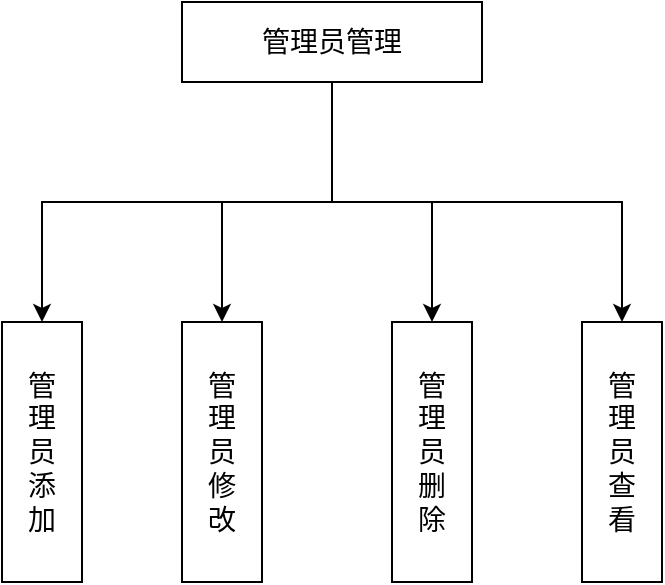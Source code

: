 <mxfile version="10.6.7" type="device"><diagram id="pkcg9ri5yJju0OY3e6RD" name="Page-1"><mxGraphModel dx="1158" dy="567" grid="1" gridSize="10" guides="1" tooltips="1" connect="1" arrows="1" fold="1" page="1" pageScale="1" pageWidth="827" pageHeight="1169" math="0" shadow="0"><root><mxCell id="0"/><mxCell id="1" parent="0"/><mxCell id="Lf-zgYAoM3bcHUkweSgv-9" style="edgeStyle=elbowEdgeStyle;rounded=0;orthogonalLoop=1;jettySize=auto;elbow=vertical;html=1;exitX=0.5;exitY=1;exitDx=0;exitDy=0;entryX=0.5;entryY=0;entryDx=0;entryDy=0;" parent="1" source="Lf-zgYAoM3bcHUkweSgv-1" target="Lf-zgYAoM3bcHUkweSgv-2" edge="1"><mxGeometry relative="1" as="geometry"/></mxCell><mxCell id="Lf-zgYAoM3bcHUkweSgv-10" style="edgeStyle=elbowEdgeStyle;rounded=0;orthogonalLoop=1;jettySize=auto;elbow=vertical;html=1;exitX=0.5;exitY=1;exitDx=0;exitDy=0;entryX=0.5;entryY=0;entryDx=0;entryDy=0;" parent="1" source="Lf-zgYAoM3bcHUkweSgv-1" target="Lf-zgYAoM3bcHUkweSgv-7" edge="1"><mxGeometry relative="1" as="geometry"/></mxCell><mxCell id="Lf-zgYAoM3bcHUkweSgv-11" style="edgeStyle=elbowEdgeStyle;rounded=0;orthogonalLoop=1;jettySize=auto;elbow=vertical;html=1;exitX=0.5;exitY=1;exitDx=0;exitDy=0;entryX=0.5;entryY=0;entryDx=0;entryDy=0;" parent="1" source="Lf-zgYAoM3bcHUkweSgv-1" target="Lf-zgYAoM3bcHUkweSgv-5" edge="1"><mxGeometry relative="1" as="geometry"/></mxCell><mxCell id="Lf-zgYAoM3bcHUkweSgv-12" style="edgeStyle=elbowEdgeStyle;rounded=0;orthogonalLoop=1;jettySize=auto;elbow=vertical;html=1;exitX=0.5;exitY=1;exitDx=0;exitDy=0;entryX=0.5;entryY=0;entryDx=0;entryDy=0;" parent="1" source="Lf-zgYAoM3bcHUkweSgv-1" target="Lf-zgYAoM3bcHUkweSgv-6" edge="1"><mxGeometry relative="1" as="geometry"/></mxCell><mxCell id="Lf-zgYAoM3bcHUkweSgv-1" value="&lt;font style=&quot;font-size: 14px&quot;&gt;管理员管理&lt;/font&gt;" style="rounded=0;whiteSpace=wrap;html=1;" parent="1" vertex="1"><mxGeometry x="410" y="120" width="150" height="40" as="geometry"/></mxCell><mxCell id="Lf-zgYAoM3bcHUkweSgv-2" value="&lt;font style=&quot;font-size: 14px&quot;&gt;管&lt;br&gt;理&lt;br&gt;员&lt;br&gt;添&lt;br&gt;加&lt;/font&gt;" style="rounded=0;whiteSpace=wrap;html=1;" parent="1" vertex="1"><mxGeometry x="320" y="280" width="40" height="130" as="geometry"/></mxCell><mxCell id="Lf-zgYAoM3bcHUkweSgv-5" value="&lt;font style=&quot;font-size: 14px&quot;&gt;管&lt;br&gt;理&lt;br&gt;员&lt;br&gt;修&lt;br&gt;改&lt;/font&gt;" style="rounded=0;whiteSpace=wrap;html=1;" parent="1" vertex="1"><mxGeometry x="410" y="280" width="40" height="130" as="geometry"/></mxCell><mxCell id="Lf-zgYAoM3bcHUkweSgv-6" value="&lt;font style=&quot;font-size: 14px&quot;&gt;管&lt;br&gt;理&lt;br&gt;员&lt;br&gt;删&lt;br&gt;除&lt;/font&gt;" style="rounded=0;whiteSpace=wrap;html=1;" parent="1" vertex="1"><mxGeometry x="515" y="280" width="40" height="130" as="geometry"/></mxCell><mxCell id="Lf-zgYAoM3bcHUkweSgv-7" value="&lt;font style=&quot;font-size: 14px&quot;&gt;管&lt;br&gt;理&lt;br&gt;员&lt;br&gt;查&lt;br&gt;看&lt;/font&gt;" style="rounded=0;whiteSpace=wrap;html=1;" parent="1" vertex="1"><mxGeometry x="610" y="280" width="40" height="130" as="geometry"/></mxCell></root></mxGraphModel></diagram></mxfile>